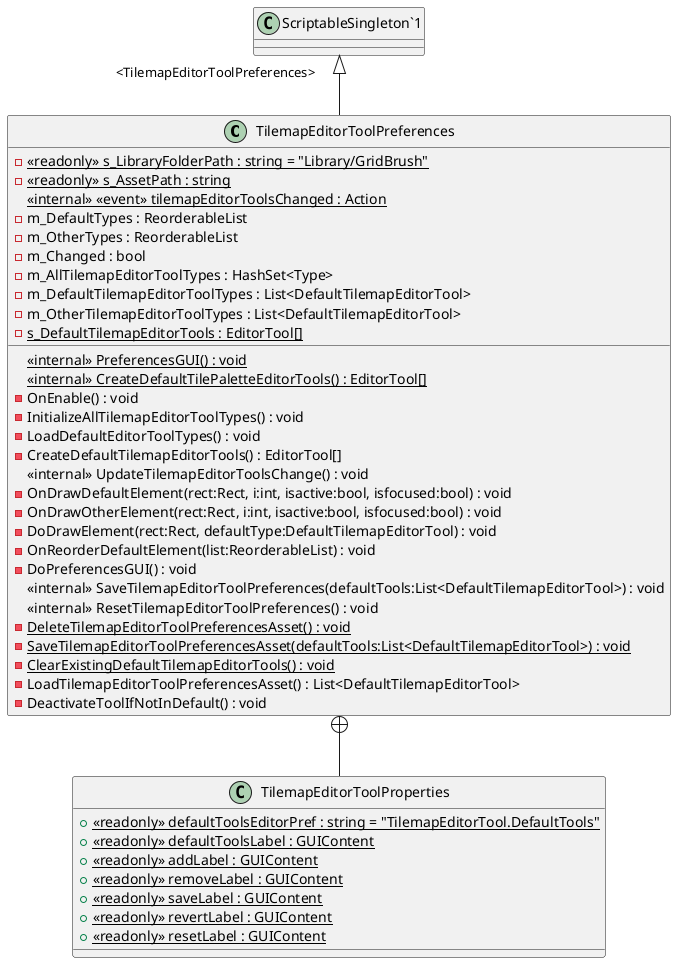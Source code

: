 @startuml
class TilemapEditorToolPreferences {
    - {static} <<readonly>> s_LibraryFolderPath : string = "Library/GridBrush"
    - {static} <<readonly>> s_AssetPath : string
    <<internal>> {static} PreferencesGUI() : void
    <<internal>> {static} CreateDefaultTilePaletteEditorTools() : EditorTool[]
    <<internal>> {static}  <<event>> tilemapEditorToolsChanged : Action 
    - m_DefaultTypes : ReorderableList
    - m_OtherTypes : ReorderableList
    - m_Changed : bool
    - m_AllTilemapEditorToolTypes : HashSet<Type>
    - m_DefaultTilemapEditorToolTypes : List<DefaultTilemapEditorTool>
    - m_OtherTilemapEditorToolTypes : List<DefaultTilemapEditorTool>
    - {static} s_DefaultTilemapEditorTools : EditorTool[]
    - OnEnable() : void
    - InitializeAllTilemapEditorToolTypes() : void
    - LoadDefaultEditorToolTypes() : void
    - CreateDefaultTilemapEditorTools() : EditorTool[]
    <<internal>> UpdateTilemapEditorToolsChange() : void
    - OnDrawDefaultElement(rect:Rect, i:int, isactive:bool, isfocused:bool) : void
    - OnDrawOtherElement(rect:Rect, i:int, isactive:bool, isfocused:bool) : void
    - DoDrawElement(rect:Rect, defaultType:DefaultTilemapEditorTool) : void
    - OnReorderDefaultElement(list:ReorderableList) : void
    - DoPreferencesGUI() : void
    <<internal>> SaveTilemapEditorToolPreferences(defaultTools:List<DefaultTilemapEditorTool>) : void
    <<internal>> ResetTilemapEditorToolPreferences() : void
    - {static} DeleteTilemapEditorToolPreferencesAsset() : void
    - {static} SaveTilemapEditorToolPreferencesAsset(defaultTools:List<DefaultTilemapEditorTool>) : void
    - {static} ClearExistingDefaultTilemapEditorTools() : void
    - LoadTilemapEditorToolPreferencesAsset() : List<DefaultTilemapEditorTool>
    - DeactivateToolIfNotInDefault() : void
}
class TilemapEditorToolProperties {
    + {static} <<readonly>> defaultToolsEditorPref : string = "TilemapEditorTool.DefaultTools"
    + {static} <<readonly>> defaultToolsLabel : GUIContent
    + {static} <<readonly>> addLabel : GUIContent
    + {static} <<readonly>> removeLabel : GUIContent
    + {static} <<readonly>> saveLabel : GUIContent
    + {static} <<readonly>> revertLabel : GUIContent
    + {static} <<readonly>> resetLabel : GUIContent
}
"ScriptableSingleton`1" "<TilemapEditorToolPreferences>" <|-- TilemapEditorToolPreferences
TilemapEditorToolPreferences +-- TilemapEditorToolProperties
@enduml
